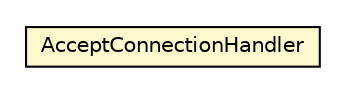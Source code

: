 #!/usr/local/bin/dot
#
# Class diagram 
# Generated by UMLGraph version 5.1 (http://www.umlgraph.org/)
#

digraph G {
	edge [fontname="Helvetica",fontsize=10,labelfontname="Helvetica",labelfontsize=10];
	node [fontname="Helvetica",fontsize=10,shape=plaintext];
	nodesep=0.25;
	ranksep=0.5;
	// edu.proz.checkers.server.infrastructure.AcceptConnectionHandler
	c2614 [label=<<table title="edu.proz.checkers.server.infrastructure.AcceptConnectionHandler" border="0" cellborder="1" cellspacing="0" cellpadding="2" port="p" bgcolor="lemonChiffon" href="./AcceptConnectionHandler.html">
		<tr><td><table border="0" cellspacing="0" cellpadding="1">
<tr><td align="center" balign="center"> AcceptConnectionHandler </td></tr>
		</table></td></tr>
		</table>>, fontname="Helvetica", fontcolor="black", fontsize=10.0];
}

